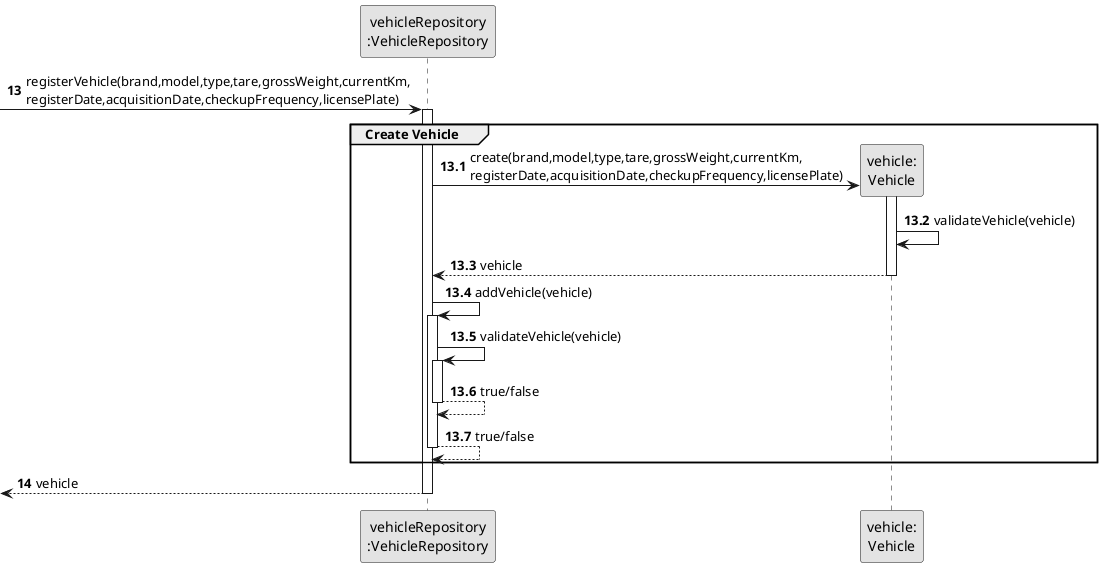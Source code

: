 @startuml
skinparam monochrome true
skinparam packageStyle rectangle
skinparam shadowing false

participant "vehicleRepository\n:VehicleRepository" as VR
participant "vehicle:\nVehicle" as Vehicle

autonumber 13
-> VR: registerVehicle(brand,model,type,tare,grossWeight,currentKm,\nregisterDate,acquisitionDate,checkupFrequency,licensePlate)

autonumber 13.1
activate VR
    group Create Vehicle

            VR -> Vehicle**: create(brand,model,type,tare,grossWeight,currentKm,\nregisterDate,acquisitionDate,checkupFrequency,licensePlate)

            activate Vehicle

                Vehicle -> Vehicle: validateVehicle(vehicle)
                Vehicle --> VR : vehicle

            deactivate Vehicle

        VR -> VR: addVehicle(vehicle)

        activate VR
            VR -> VR: validateVehicle(vehicle)
            activate VR
                VR --> VR : true/false
            deactivate VR

            VR --> VR : true/false

        deactivate VR
    end

    autonumber 14
    <-- VR : vehicle
deactivate VR


@enduml